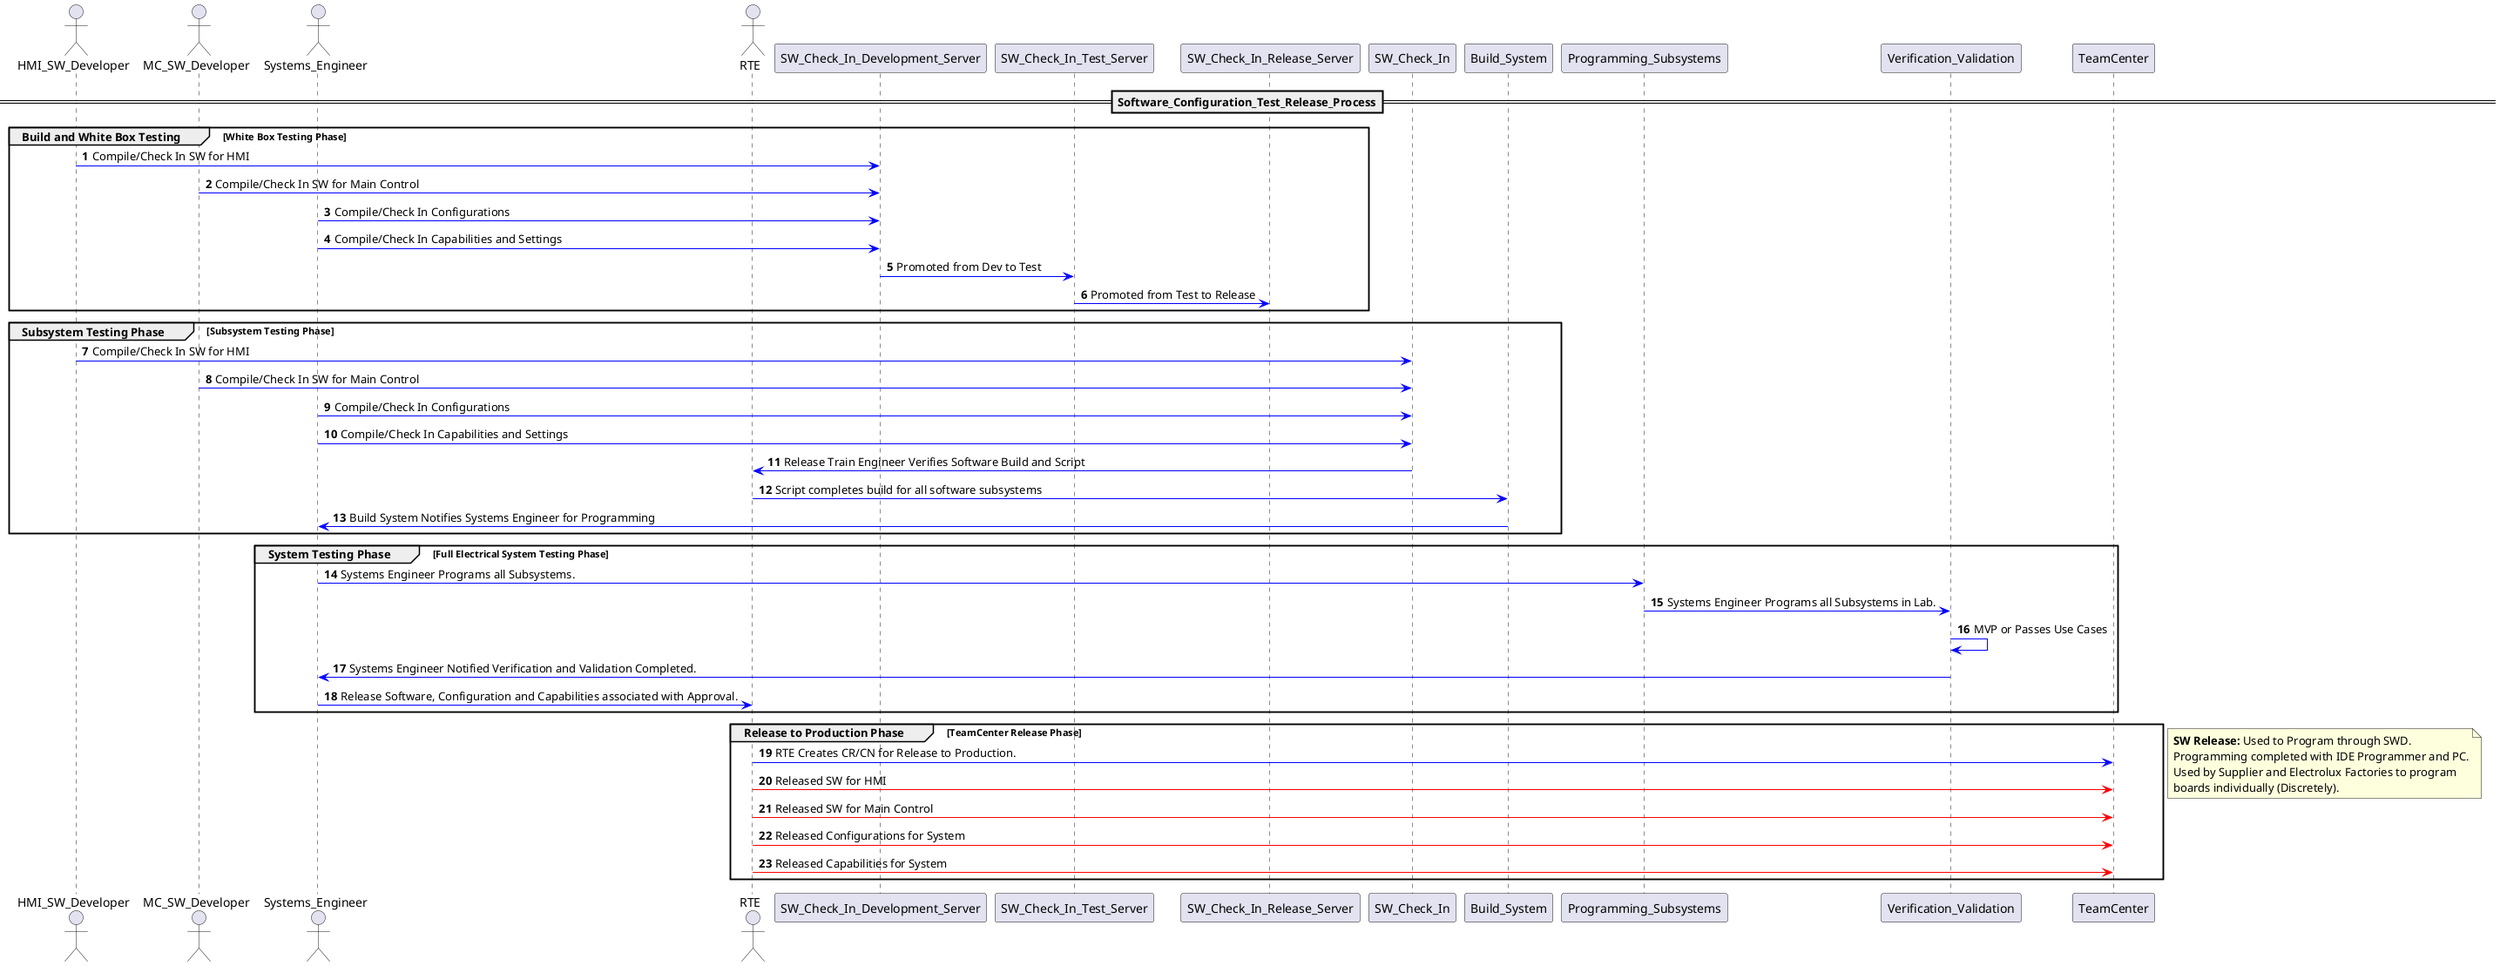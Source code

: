@startuml software_config_check_in


    autonumber
    actor HMI_SW_Developer
    actor MC_SW_Developer
    actor Systems_Engineer
    actor RTE

    ==Software_Configuration_Test_Release_Process==

    group Build and White Box Testing [White Box Testing Phase]
        HMI_SW_Developer -[#blue]>  SW_Check_In_Development_Server: Compile/Check In SW for HMI
        MC_SW_Developer -[#blue]>  SW_Check_In_Development_Server: Compile/Check In SW for Main Control
        Systems_Engineer -[#blue]>  SW_Check_In_Development_Server: Compile/Check In Configurations
        Systems_Engineer -[#blue]>  SW_Check_In_Development_Server: Compile/Check In Capabilities and Settings
        SW_Check_In_Development_Server -[#blue]>  SW_Check_In_Test_Server: Promoted from Dev to Test
        SW_Check_In_Test_Server -[#blue]>  SW_Check_In_Release_Server: Promoted from Test to Release
    end

    group Subsystem Testing Phase [Subsystem Testing Phase]
        HMI_SW_Developer -[#blue]>  SW_Check_In: Compile/Check In SW for HMI
        MC_SW_Developer -[#blue]>  SW_Check_In: Compile/Check In SW for Main Control
        Systems_Engineer -[#blue]>  SW_Check_In: Compile/Check In Configurations
        Systems_Engineer -[#blue]>  SW_Check_In: Compile/Check In Capabilities and Settings
        SW_Check_In -[#blue]>  RTE: Release Train Engineer Verifies Software Build and Script
        RTE -[#blue]>  Build_System: Script completes build for all software subsystems
        Build_System -[#blue]> Systems_Engineer: Build System Notifies Systems Engineer for Programming
    end
    group System Testing Phase [Full Electrical System Testing Phase]
        Systems_Engineer -[#blue]> Programming_Subsystems: Systems Engineer Programs all Subsystems.
        Programming_Subsystems -[#blue]> Verification_Validation: Systems Engineer Programs all Subsystems in Lab.
        Verification_Validation -[#blue]>  Verification_Validation: MVP or Passes Use Cases
        Verification_Validation -[#blue]> Systems_Engineer: Systems Engineer Notified Verification and Validation Completed.
        Systems_Engineer -[#blue]> RTE: Release Software, Configuration and Capabilities associated with Approval.
    end
    group Release to Production Phase [TeamCenter Release Phase]
         RTE -[#blue]> TeamCenter: RTE Creates CR/CN for Release to Production.
         RTE -[#red]>  TeamCenter: Released SW for HMI
         RTE -[#red]>  TeamCenter: Released SW for Main Control
         RTE -[#red]>  TeamCenter: Released Configurations for System
         RTE -[#red]>  TeamCenter: Released Capabilities for System
    end
    note right
    **SW Release:** Used to Program through SWD.
    Programming completed with IDE Programmer and PC.
    Used by Supplier and Electrolux Factories to program 
    boards individually (Discretely).
    end note

    
@enduml